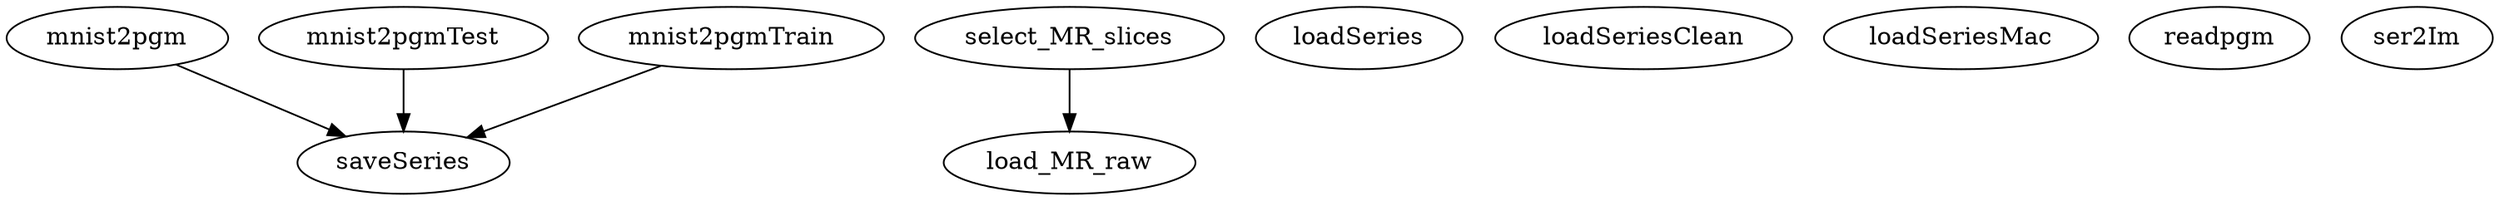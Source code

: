/* Created by mdot for Matlab */
digraph m2html {
  mnist2pgm -> saveSeries;
  mnist2pgmTest -> saveSeries;
  mnist2pgmTrain -> saveSeries;
  select_MR_slices -> load_MR_raw;

  loadSeries [URL="loadSeries.html"];
  loadSeriesClean [URL="loadSeriesClean.html"];
  loadSeriesMac [URL="loadSeriesMac.html"];
  load_MR_raw [URL="load_MR_raw.html"];
  mnist2pgm [URL="mnist2pgm.html"];
  mnist2pgmTest [URL="mnist2pgmTest.html"];
  mnist2pgmTrain [URL="mnist2pgmTrain.html"];
  readpgm [URL="readpgm.html"];
  saveSeries [URL="saveSeries.html"];
  select_MR_slices [URL="select_MR_slices.html"];
  ser2Im [URL="ser2Im.html"];
}